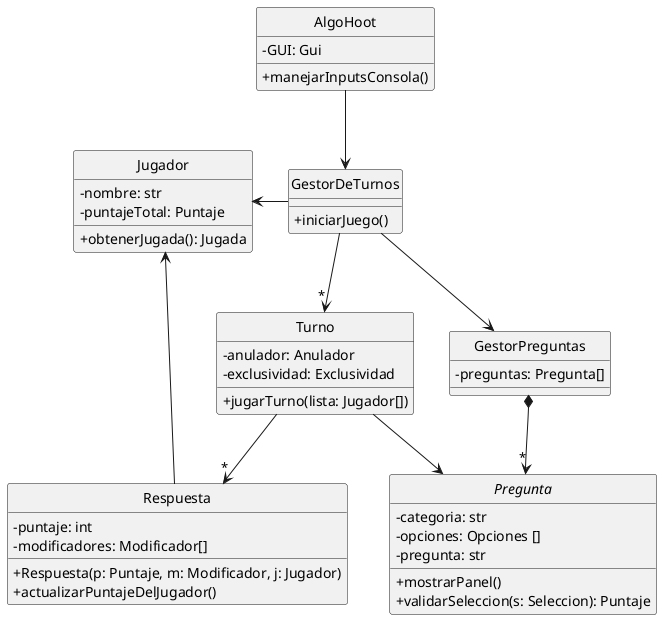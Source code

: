 @startuml clasesGenerales

skinparam monochrome true
hide circle
skinparam classAttributeIconSize 0

Abstract Pregunta {
    - categoria: str
    - opciones: Opciones []
    - pregunta: str
    + mostrarPanel()
    + validarSeleccion(s: Seleccion): Puntaje
}

class GestorDeTurnos {
    + iniciarJuego()
}

class Turno {
    - anulador: Anulador
    - exclusividad: Exclusividad
    + jugarTurno(lista: Jugador[])
}

class GestorPreguntas {
    - preguntas: Pregunta[]
}

class Jugador {
    - nombre: str
    - puntajeTotal: Puntaje
    + obtenerJugada(): Jugada

}

class Respuesta {
    - puntaje: int
    - modificadores: Modificador[]
    + Respuesta(p: Puntaje, m: Modificador, j: Jugador)
    + actualizarPuntajeDelJugador()
}

class AlgoHoot {
    - GUI: Gui
    + manejarInputsConsola()
}

Jugador <- GestorDeTurnos
GestorDeTurnos -down-> GestorPreguntas
GestorDeTurnos -down-> "*" Turno
GestorPreguntas *-->"*" Pregunta
Turno --> Pregunta
Turno --> "*" Respuesta
Respuesta --> Jugador
AlgoHoot --> GestorDeTurnos

@enduml